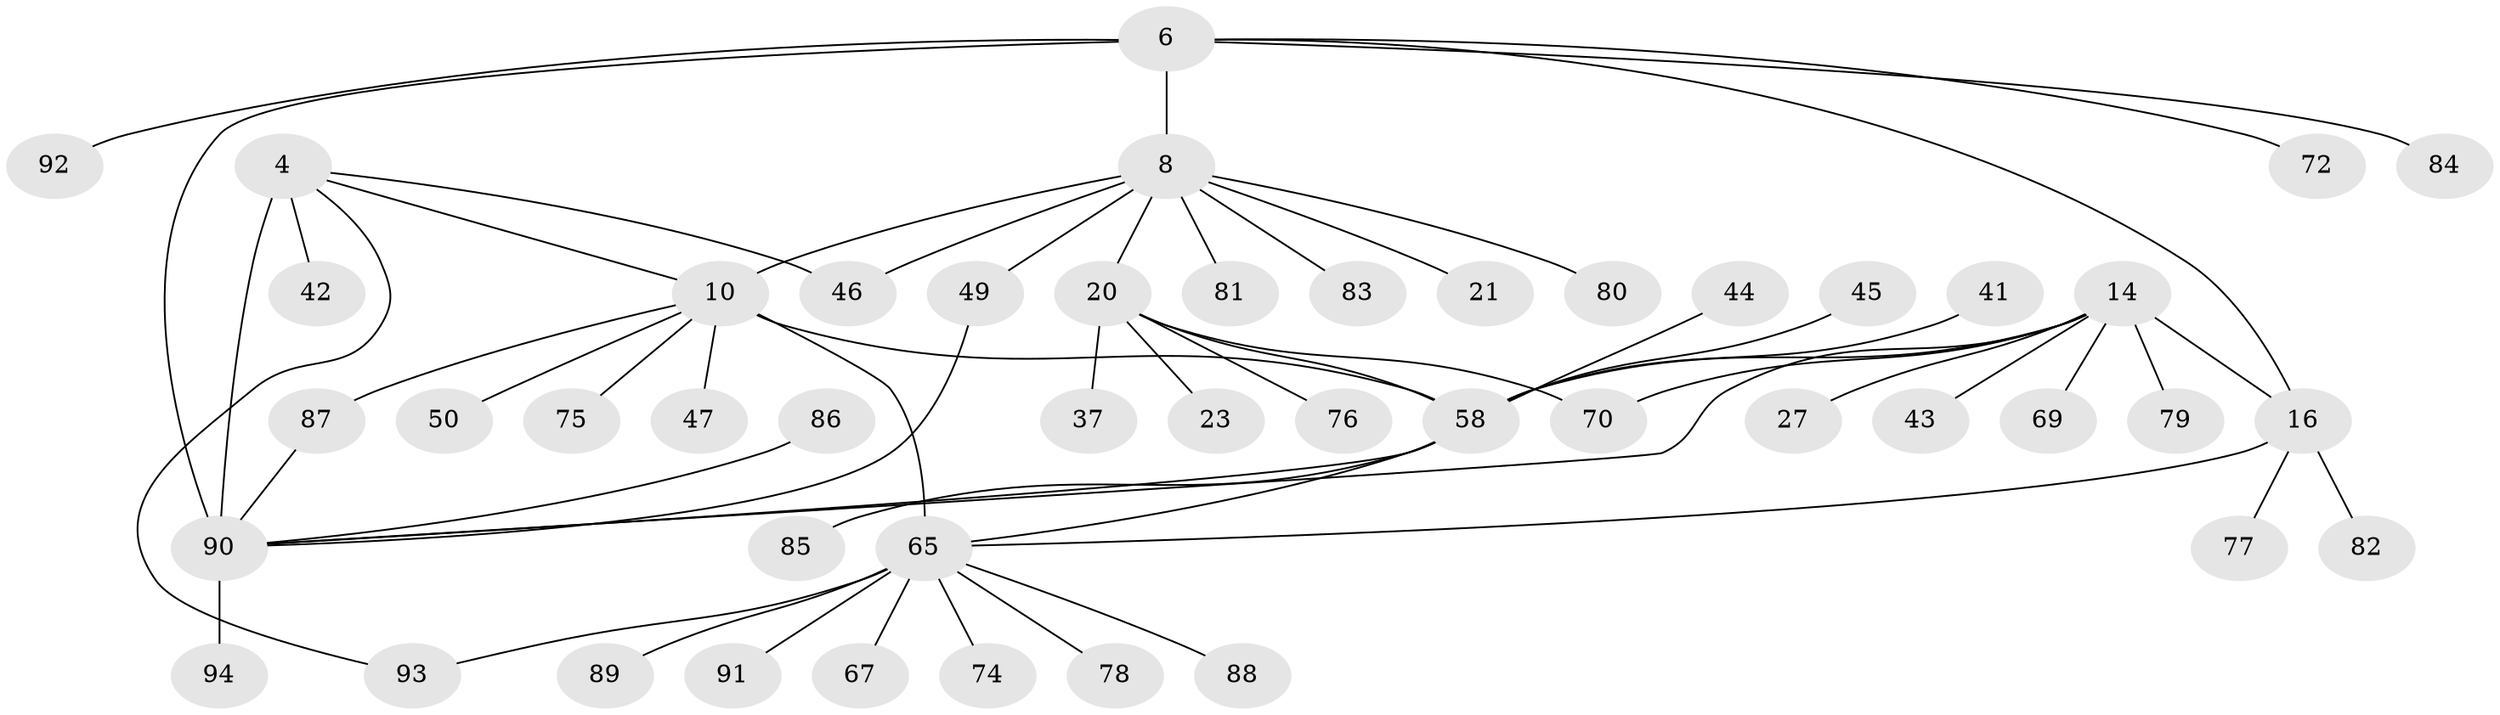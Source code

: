 // original degree distribution, {7: 0.06382978723404255, 6: 0.07446808510638298, 4: 0.010638297872340425, 8: 0.02127659574468085, 10: 0.010638297872340425, 5: 0.0425531914893617, 9: 0.010638297872340425, 1: 0.5212765957446809, 2: 0.20212765957446807, 3: 0.0425531914893617}
// Generated by graph-tools (version 1.1) at 2025/54/03/09/25 04:54:08]
// undirected, 47 vertices, 58 edges
graph export_dot {
graph [start="1"]
  node [color=gray90,style=filled];
  4 [super="+3"];
  6 [super="+5"];
  8 [super="+7"];
  10 [super="+9"];
  14 [super="+13"];
  16 [super="+15"];
  20 [super="+18"];
  21;
  23;
  27;
  37;
  41;
  42;
  43;
  44 [super="+31"];
  45;
  46;
  47;
  49;
  50;
  58 [super="+28+36"];
  65 [super="+53+12+52+55"];
  67;
  69 [super="+30"];
  70 [super="+68"];
  72 [super="+26+62"];
  74;
  75;
  76 [super="+33"];
  77;
  78;
  79;
  80 [super="+66"];
  81 [super="+25"];
  82;
  83;
  84 [super="+38"];
  85;
  86;
  87;
  88;
  89;
  90 [super="+64+2"];
  91 [super="+73"];
  92;
  93 [super="+63"];
  94 [super="+56"];
  4 -- 42;
  4 -- 10;
  4 -- 93;
  4 -- 46;
  4 -- 90 [weight=4];
  6 -- 8 [weight=4];
  6 -- 16;
  6 -- 92;
  6 -- 72;
  6 -- 84;
  6 -- 90 [weight=2];
  8 -- 10;
  8 -- 49;
  8 -- 83;
  8 -- 20;
  8 -- 21;
  8 -- 46;
  8 -- 81;
  8 -- 80;
  10 -- 87;
  10 -- 50;
  10 -- 75;
  10 -- 47;
  10 -- 65 [weight=4];
  10 -- 58;
  14 -- 16 [weight=4];
  14 -- 27;
  14 -- 43;
  14 -- 79;
  14 -- 69;
  14 -- 70;
  14 -- 90;
  14 -- 58;
  16 -- 82;
  16 -- 77;
  16 -- 65;
  20 -- 37;
  20 -- 23;
  20 -- 76;
  20 -- 70;
  20 -- 58 [weight=4];
  41 -- 58;
  44 -- 58;
  45 -- 58;
  49 -- 90;
  58 -- 65;
  58 -- 85;
  58 -- 90;
  65 -- 67;
  65 -- 74;
  65 -- 78;
  65 -- 88;
  65 -- 89;
  65 -- 91;
  65 -- 93;
  86 -- 90;
  87 -- 90;
  90 -- 94;
}
